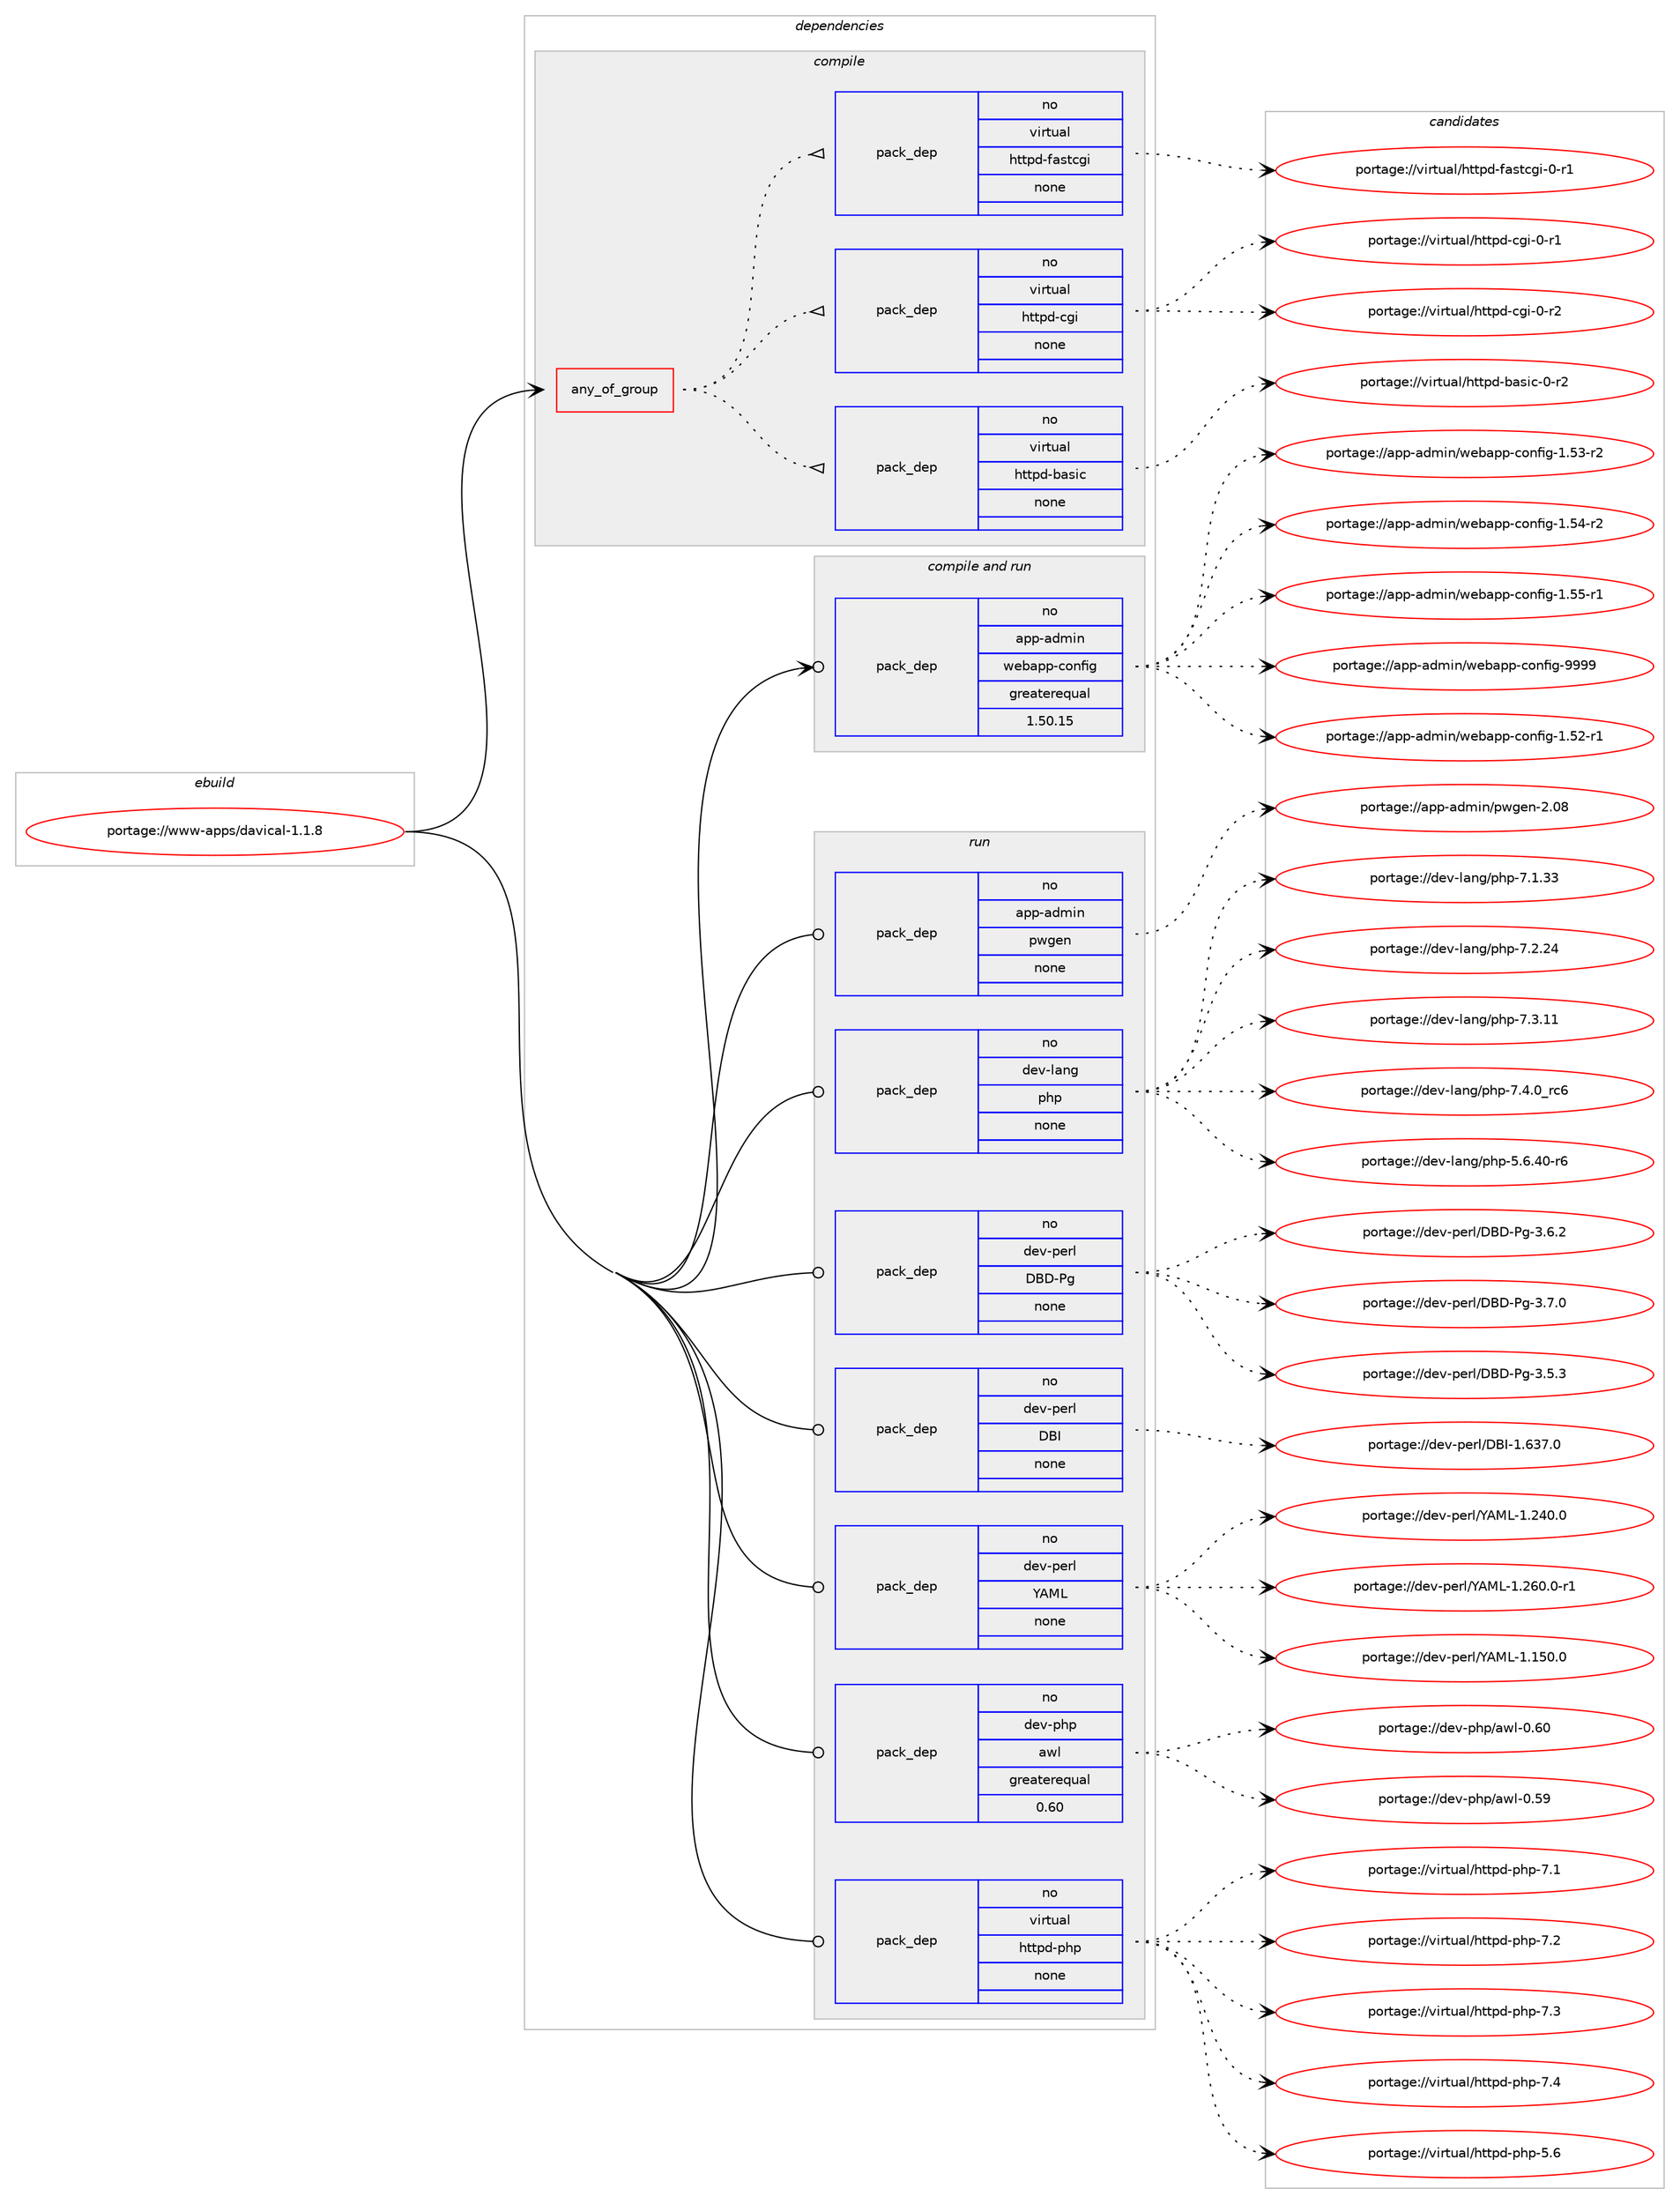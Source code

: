 digraph prolog {

# *************
# Graph options
# *************

newrank=true;
concentrate=true;
compound=true;
graph [rankdir=LR,fontname=Helvetica,fontsize=10,ranksep=1.5];#, ranksep=2.5, nodesep=0.2];
edge  [arrowhead=vee];
node  [fontname=Helvetica,fontsize=10];

# **********
# The ebuild
# **********

subgraph cluster_leftcol {
color=gray;
rank=same;
label=<<i>ebuild</i>>;
id [label="portage://www-apps/davical-1.1.8", color=red, width=4, href="../www-apps/davical-1.1.8.svg"];
}

# ****************
# The dependencies
# ****************

subgraph cluster_midcol {
color=gray;
label=<<i>dependencies</i>>;
subgraph cluster_compile {
fillcolor="#eeeeee";
style=filled;
label=<<i>compile</i>>;
subgraph any7476 {
dependency437395 [label=<<TABLE BORDER="0" CELLBORDER="1" CELLSPACING="0" CELLPADDING="4"><TR><TD CELLPADDING="10">any_of_group</TD></TR></TABLE>>, shape=none, color=red];subgraph pack324254 {
dependency437396 [label=<<TABLE BORDER="0" CELLBORDER="1" CELLSPACING="0" CELLPADDING="4" WIDTH="220"><TR><TD ROWSPAN="6" CELLPADDING="30">pack_dep</TD></TR><TR><TD WIDTH="110">no</TD></TR><TR><TD>virtual</TD></TR><TR><TD>httpd-basic</TD></TR><TR><TD>none</TD></TR><TR><TD></TD></TR></TABLE>>, shape=none, color=blue];
}
dependency437395:e -> dependency437396:w [weight=20,style="dotted",arrowhead="oinv"];
subgraph pack324255 {
dependency437397 [label=<<TABLE BORDER="0" CELLBORDER="1" CELLSPACING="0" CELLPADDING="4" WIDTH="220"><TR><TD ROWSPAN="6" CELLPADDING="30">pack_dep</TD></TR><TR><TD WIDTH="110">no</TD></TR><TR><TD>virtual</TD></TR><TR><TD>httpd-cgi</TD></TR><TR><TD>none</TD></TR><TR><TD></TD></TR></TABLE>>, shape=none, color=blue];
}
dependency437395:e -> dependency437397:w [weight=20,style="dotted",arrowhead="oinv"];
subgraph pack324256 {
dependency437398 [label=<<TABLE BORDER="0" CELLBORDER="1" CELLSPACING="0" CELLPADDING="4" WIDTH="220"><TR><TD ROWSPAN="6" CELLPADDING="30">pack_dep</TD></TR><TR><TD WIDTH="110">no</TD></TR><TR><TD>virtual</TD></TR><TR><TD>httpd-fastcgi</TD></TR><TR><TD>none</TD></TR><TR><TD></TD></TR></TABLE>>, shape=none, color=blue];
}
dependency437395:e -> dependency437398:w [weight=20,style="dotted",arrowhead="oinv"];
}
id:e -> dependency437395:w [weight=20,style="solid",arrowhead="vee"];
}
subgraph cluster_compileandrun {
fillcolor="#eeeeee";
style=filled;
label=<<i>compile and run</i>>;
subgraph pack324257 {
dependency437399 [label=<<TABLE BORDER="0" CELLBORDER="1" CELLSPACING="0" CELLPADDING="4" WIDTH="220"><TR><TD ROWSPAN="6" CELLPADDING="30">pack_dep</TD></TR><TR><TD WIDTH="110">no</TD></TR><TR><TD>app-admin</TD></TR><TR><TD>webapp-config</TD></TR><TR><TD>greaterequal</TD></TR><TR><TD>1.50.15</TD></TR></TABLE>>, shape=none, color=blue];
}
id:e -> dependency437399:w [weight=20,style="solid",arrowhead="odotvee"];
}
subgraph cluster_run {
fillcolor="#eeeeee";
style=filled;
label=<<i>run</i>>;
subgraph pack324258 {
dependency437400 [label=<<TABLE BORDER="0" CELLBORDER="1" CELLSPACING="0" CELLPADDING="4" WIDTH="220"><TR><TD ROWSPAN="6" CELLPADDING="30">pack_dep</TD></TR><TR><TD WIDTH="110">no</TD></TR><TR><TD>app-admin</TD></TR><TR><TD>pwgen</TD></TR><TR><TD>none</TD></TR><TR><TD></TD></TR></TABLE>>, shape=none, color=blue];
}
id:e -> dependency437400:w [weight=20,style="solid",arrowhead="odot"];
subgraph pack324259 {
dependency437401 [label=<<TABLE BORDER="0" CELLBORDER="1" CELLSPACING="0" CELLPADDING="4" WIDTH="220"><TR><TD ROWSPAN="6" CELLPADDING="30">pack_dep</TD></TR><TR><TD WIDTH="110">no</TD></TR><TR><TD>dev-lang</TD></TR><TR><TD>php</TD></TR><TR><TD>none</TD></TR><TR><TD></TD></TR></TABLE>>, shape=none, color=blue];
}
id:e -> dependency437401:w [weight=20,style="solid",arrowhead="odot"];
subgraph pack324260 {
dependency437402 [label=<<TABLE BORDER="0" CELLBORDER="1" CELLSPACING="0" CELLPADDING="4" WIDTH="220"><TR><TD ROWSPAN="6" CELLPADDING="30">pack_dep</TD></TR><TR><TD WIDTH="110">no</TD></TR><TR><TD>dev-perl</TD></TR><TR><TD>DBD-Pg</TD></TR><TR><TD>none</TD></TR><TR><TD></TD></TR></TABLE>>, shape=none, color=blue];
}
id:e -> dependency437402:w [weight=20,style="solid",arrowhead="odot"];
subgraph pack324261 {
dependency437403 [label=<<TABLE BORDER="0" CELLBORDER="1" CELLSPACING="0" CELLPADDING="4" WIDTH="220"><TR><TD ROWSPAN="6" CELLPADDING="30">pack_dep</TD></TR><TR><TD WIDTH="110">no</TD></TR><TR><TD>dev-perl</TD></TR><TR><TD>DBI</TD></TR><TR><TD>none</TD></TR><TR><TD></TD></TR></TABLE>>, shape=none, color=blue];
}
id:e -> dependency437403:w [weight=20,style="solid",arrowhead="odot"];
subgraph pack324262 {
dependency437404 [label=<<TABLE BORDER="0" CELLBORDER="1" CELLSPACING="0" CELLPADDING="4" WIDTH="220"><TR><TD ROWSPAN="6" CELLPADDING="30">pack_dep</TD></TR><TR><TD WIDTH="110">no</TD></TR><TR><TD>dev-perl</TD></TR><TR><TD>YAML</TD></TR><TR><TD>none</TD></TR><TR><TD></TD></TR></TABLE>>, shape=none, color=blue];
}
id:e -> dependency437404:w [weight=20,style="solid",arrowhead="odot"];
subgraph pack324263 {
dependency437405 [label=<<TABLE BORDER="0" CELLBORDER="1" CELLSPACING="0" CELLPADDING="4" WIDTH="220"><TR><TD ROWSPAN="6" CELLPADDING="30">pack_dep</TD></TR><TR><TD WIDTH="110">no</TD></TR><TR><TD>dev-php</TD></TR><TR><TD>awl</TD></TR><TR><TD>greaterequal</TD></TR><TR><TD>0.60</TD></TR></TABLE>>, shape=none, color=blue];
}
id:e -> dependency437405:w [weight=20,style="solid",arrowhead="odot"];
subgraph pack324264 {
dependency437406 [label=<<TABLE BORDER="0" CELLBORDER="1" CELLSPACING="0" CELLPADDING="4" WIDTH="220"><TR><TD ROWSPAN="6" CELLPADDING="30">pack_dep</TD></TR><TR><TD WIDTH="110">no</TD></TR><TR><TD>virtual</TD></TR><TR><TD>httpd-php</TD></TR><TR><TD>none</TD></TR><TR><TD></TD></TR></TABLE>>, shape=none, color=blue];
}
id:e -> dependency437406:w [weight=20,style="solid",arrowhead="odot"];
}
}

# **************
# The candidates
# **************

subgraph cluster_choices {
rank=same;
color=gray;
label=<<i>candidates</i>>;

subgraph choice324254 {
color=black;
nodesep=1;
choiceportage11810511411611797108471041161161121004598971151059945484511450 [label="portage://virtual/httpd-basic-0-r2", color=red, width=4,href="../virtual/httpd-basic-0-r2.svg"];
dependency437396:e -> choiceportage11810511411611797108471041161161121004598971151059945484511450:w [style=dotted,weight="100"];
}
subgraph choice324255 {
color=black;
nodesep=1;
choiceportage1181051141161179710847104116116112100459910310545484511449 [label="portage://virtual/httpd-cgi-0-r1", color=red, width=4,href="../virtual/httpd-cgi-0-r1.svg"];
choiceportage1181051141161179710847104116116112100459910310545484511450 [label="portage://virtual/httpd-cgi-0-r2", color=red, width=4,href="../virtual/httpd-cgi-0-r2.svg"];
dependency437397:e -> choiceportage1181051141161179710847104116116112100459910310545484511449:w [style=dotted,weight="100"];
dependency437397:e -> choiceportage1181051141161179710847104116116112100459910310545484511450:w [style=dotted,weight="100"];
}
subgraph choice324256 {
color=black;
nodesep=1;
choiceportage118105114116117971084710411611611210045102971151169910310545484511449 [label="portage://virtual/httpd-fastcgi-0-r1", color=red, width=4,href="../virtual/httpd-fastcgi-0-r1.svg"];
dependency437398:e -> choiceportage118105114116117971084710411611611210045102971151169910310545484511449:w [style=dotted,weight="100"];
}
subgraph choice324257 {
color=black;
nodesep=1;
choiceportage971121124597100109105110471191019897112112459911111010210510345494653504511449 [label="portage://app-admin/webapp-config-1.52-r1", color=red, width=4,href="../app-admin/webapp-config-1.52-r1.svg"];
choiceportage971121124597100109105110471191019897112112459911111010210510345494653514511450 [label="portage://app-admin/webapp-config-1.53-r2", color=red, width=4,href="../app-admin/webapp-config-1.53-r2.svg"];
choiceportage971121124597100109105110471191019897112112459911111010210510345494653524511450 [label="portage://app-admin/webapp-config-1.54-r2", color=red, width=4,href="../app-admin/webapp-config-1.54-r2.svg"];
choiceportage971121124597100109105110471191019897112112459911111010210510345494653534511449 [label="portage://app-admin/webapp-config-1.55-r1", color=red, width=4,href="../app-admin/webapp-config-1.55-r1.svg"];
choiceportage97112112459710010910511047119101989711211245991111101021051034557575757 [label="portage://app-admin/webapp-config-9999", color=red, width=4,href="../app-admin/webapp-config-9999.svg"];
dependency437399:e -> choiceportage971121124597100109105110471191019897112112459911111010210510345494653504511449:w [style=dotted,weight="100"];
dependency437399:e -> choiceportage971121124597100109105110471191019897112112459911111010210510345494653514511450:w [style=dotted,weight="100"];
dependency437399:e -> choiceportage971121124597100109105110471191019897112112459911111010210510345494653524511450:w [style=dotted,weight="100"];
dependency437399:e -> choiceportage971121124597100109105110471191019897112112459911111010210510345494653534511449:w [style=dotted,weight="100"];
dependency437399:e -> choiceportage97112112459710010910511047119101989711211245991111101021051034557575757:w [style=dotted,weight="100"];
}
subgraph choice324258 {
color=black;
nodesep=1;
choiceportage971121124597100109105110471121191031011104550464856 [label="portage://app-admin/pwgen-2.08", color=red, width=4,href="../app-admin/pwgen-2.08.svg"];
dependency437400:e -> choiceportage971121124597100109105110471121191031011104550464856:w [style=dotted,weight="100"];
}
subgraph choice324259 {
color=black;
nodesep=1;
choiceportage100101118451089711010347112104112455346544652484511454 [label="portage://dev-lang/php-5.6.40-r6", color=red, width=4,href="../dev-lang/php-5.6.40-r6.svg"];
choiceportage10010111845108971101034711210411245554649465151 [label="portage://dev-lang/php-7.1.33", color=red, width=4,href="../dev-lang/php-7.1.33.svg"];
choiceportage10010111845108971101034711210411245554650465052 [label="portage://dev-lang/php-7.2.24", color=red, width=4,href="../dev-lang/php-7.2.24.svg"];
choiceportage10010111845108971101034711210411245554651464949 [label="portage://dev-lang/php-7.3.11", color=red, width=4,href="../dev-lang/php-7.3.11.svg"];
choiceportage100101118451089711010347112104112455546524648951149954 [label="portage://dev-lang/php-7.4.0_rc6", color=red, width=4,href="../dev-lang/php-7.4.0_rc6.svg"];
dependency437401:e -> choiceportage100101118451089711010347112104112455346544652484511454:w [style=dotted,weight="100"];
dependency437401:e -> choiceportage10010111845108971101034711210411245554649465151:w [style=dotted,weight="100"];
dependency437401:e -> choiceportage10010111845108971101034711210411245554650465052:w [style=dotted,weight="100"];
dependency437401:e -> choiceportage10010111845108971101034711210411245554651464949:w [style=dotted,weight="100"];
dependency437401:e -> choiceportage100101118451089711010347112104112455546524648951149954:w [style=dotted,weight="100"];
}
subgraph choice324260 {
color=black;
nodesep=1;
choiceportage10010111845112101114108476866684580103455146534651 [label="portage://dev-perl/DBD-Pg-3.5.3", color=red, width=4,href="../dev-perl/DBD-Pg-3.5.3.svg"];
choiceportage10010111845112101114108476866684580103455146544650 [label="portage://dev-perl/DBD-Pg-3.6.2", color=red, width=4,href="../dev-perl/DBD-Pg-3.6.2.svg"];
choiceportage10010111845112101114108476866684580103455146554648 [label="portage://dev-perl/DBD-Pg-3.7.0", color=red, width=4,href="../dev-perl/DBD-Pg-3.7.0.svg"];
dependency437402:e -> choiceportage10010111845112101114108476866684580103455146534651:w [style=dotted,weight="100"];
dependency437402:e -> choiceportage10010111845112101114108476866684580103455146544650:w [style=dotted,weight="100"];
dependency437402:e -> choiceportage10010111845112101114108476866684580103455146554648:w [style=dotted,weight="100"];
}
subgraph choice324261 {
color=black;
nodesep=1;
choiceportage10010111845112101114108476866734549465451554648 [label="portage://dev-perl/DBI-1.637.0", color=red, width=4,href="../dev-perl/DBI-1.637.0.svg"];
dependency437403:e -> choiceportage10010111845112101114108476866734549465451554648:w [style=dotted,weight="100"];
}
subgraph choice324262 {
color=black;
nodesep=1;
choiceportage1001011184511210111410847896577764549464953484648 [label="portage://dev-perl/YAML-1.150.0", color=red, width=4,href="../dev-perl/YAML-1.150.0.svg"];
choiceportage1001011184511210111410847896577764549465052484648 [label="portage://dev-perl/YAML-1.240.0", color=red, width=4,href="../dev-perl/YAML-1.240.0.svg"];
choiceportage10010111845112101114108478965777645494650544846484511449 [label="portage://dev-perl/YAML-1.260.0-r1", color=red, width=4,href="../dev-perl/YAML-1.260.0-r1.svg"];
dependency437404:e -> choiceportage1001011184511210111410847896577764549464953484648:w [style=dotted,weight="100"];
dependency437404:e -> choiceportage1001011184511210111410847896577764549465052484648:w [style=dotted,weight="100"];
dependency437404:e -> choiceportage10010111845112101114108478965777645494650544846484511449:w [style=dotted,weight="100"];
}
subgraph choice324263 {
color=black;
nodesep=1;
choiceportage1001011184511210411247971191084548465357 [label="portage://dev-php/awl-0.59", color=red, width=4,href="../dev-php/awl-0.59.svg"];
choiceportage1001011184511210411247971191084548465448 [label="portage://dev-php/awl-0.60", color=red, width=4,href="../dev-php/awl-0.60.svg"];
dependency437405:e -> choiceportage1001011184511210411247971191084548465357:w [style=dotted,weight="100"];
dependency437405:e -> choiceportage1001011184511210411247971191084548465448:w [style=dotted,weight="100"];
}
subgraph choice324264 {
color=black;
nodesep=1;
choiceportage11810511411611797108471041161161121004511210411245534654 [label="portage://virtual/httpd-php-5.6", color=red, width=4,href="../virtual/httpd-php-5.6.svg"];
choiceportage11810511411611797108471041161161121004511210411245554649 [label="portage://virtual/httpd-php-7.1", color=red, width=4,href="../virtual/httpd-php-7.1.svg"];
choiceportage11810511411611797108471041161161121004511210411245554650 [label="portage://virtual/httpd-php-7.2", color=red, width=4,href="../virtual/httpd-php-7.2.svg"];
choiceportage11810511411611797108471041161161121004511210411245554651 [label="portage://virtual/httpd-php-7.3", color=red, width=4,href="../virtual/httpd-php-7.3.svg"];
choiceportage11810511411611797108471041161161121004511210411245554652 [label="portage://virtual/httpd-php-7.4", color=red, width=4,href="../virtual/httpd-php-7.4.svg"];
dependency437406:e -> choiceportage11810511411611797108471041161161121004511210411245534654:w [style=dotted,weight="100"];
dependency437406:e -> choiceportage11810511411611797108471041161161121004511210411245554649:w [style=dotted,weight="100"];
dependency437406:e -> choiceportage11810511411611797108471041161161121004511210411245554650:w [style=dotted,weight="100"];
dependency437406:e -> choiceportage11810511411611797108471041161161121004511210411245554651:w [style=dotted,weight="100"];
dependency437406:e -> choiceportage11810511411611797108471041161161121004511210411245554652:w [style=dotted,weight="100"];
}
}

}

